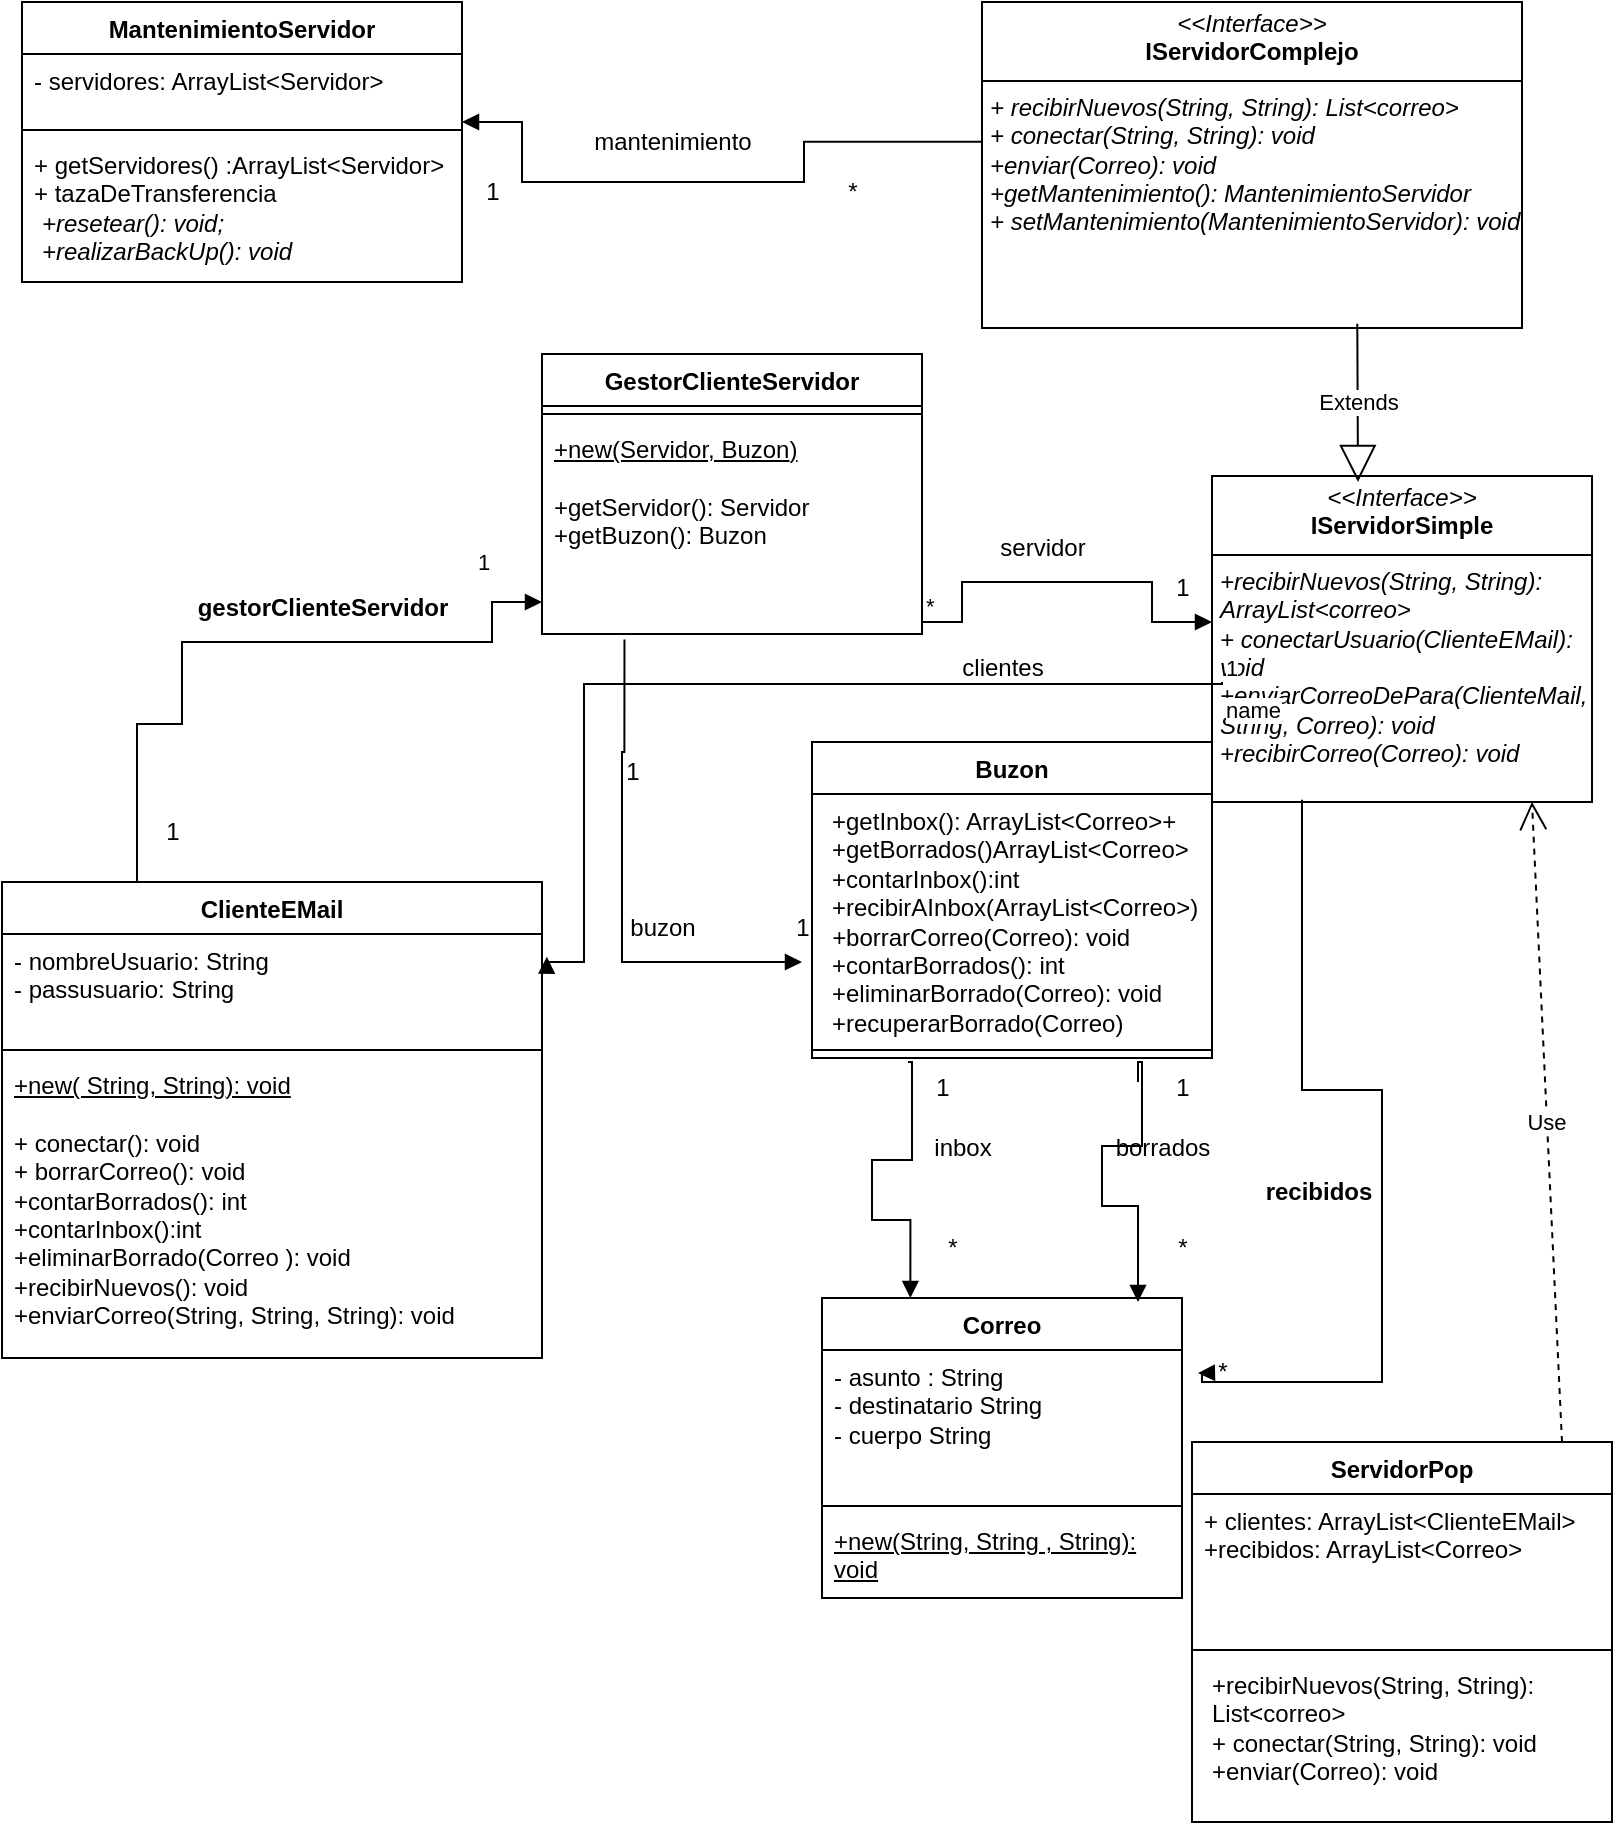 <mxfile version="27.0.6">
  <diagram name="Page-1" id="ShnV7mwdbIuBfcCY6Sey">
    <mxGraphModel dx="698" dy="1579" grid="1" gridSize="10" guides="1" tooltips="1" connect="1" arrows="1" fold="1" page="1" pageScale="1" pageWidth="850" pageHeight="1100" math="0" shadow="0">
      <root>
        <mxCell id="0" />
        <mxCell id="1" parent="0" />
        <mxCell id="YiOb9qXb6-12ocQdiU8K-1" value="ClienteEMail" style="swimlane;fontStyle=1;align=center;verticalAlign=top;childLayout=stackLayout;horizontal=1;startSize=26;horizontalStack=0;resizeParent=1;resizeParentMax=0;resizeLast=0;collapsible=1;marginBottom=0;whiteSpace=wrap;html=1;" vertex="1" parent="1">
          <mxGeometry x="30" y="90" width="270" height="238" as="geometry" />
        </mxCell>
        <mxCell id="YiOb9qXb6-12ocQdiU8K-2" value="- nombreUsuario: String&lt;div&gt;- passusuario: String&lt;/div&gt;&lt;div&gt;&lt;br&gt;&lt;/div&gt;" style="text;strokeColor=none;fillColor=none;align=left;verticalAlign=top;spacingLeft=4;spacingRight=4;overflow=hidden;rotatable=0;points=[[0,0.5],[1,0.5]];portConstraint=eastwest;whiteSpace=wrap;html=1;" vertex="1" parent="YiOb9qXb6-12ocQdiU8K-1">
          <mxGeometry y="26" width="270" height="54" as="geometry" />
        </mxCell>
        <mxCell id="YiOb9qXb6-12ocQdiU8K-3" value="" style="line;strokeWidth=1;fillColor=none;align=left;verticalAlign=middle;spacingTop=-1;spacingLeft=3;spacingRight=3;rotatable=0;labelPosition=right;points=[];portConstraint=eastwest;strokeColor=inherit;" vertex="1" parent="YiOb9qXb6-12ocQdiU8K-1">
          <mxGeometry y="80" width="270" height="8" as="geometry" />
        </mxCell>
        <mxCell id="YiOb9qXb6-12ocQdiU8K-4" value="&lt;div&gt;&lt;u&gt;+new( String, String&lt;span style=&quot;background-color: transparent; color: light-dark(rgb(0, 0, 0), rgb(255, 255, 255));&quot;&gt;): void&lt;/span&gt;&lt;/u&gt;&lt;/div&gt;&lt;div&gt;&lt;span style=&quot;background-color: transparent; color: light-dark(rgb(0, 0, 0), rgb(255, 255, 255));&quot;&gt;&lt;br&gt;&lt;/span&gt;&lt;/div&gt;+ conectar(): void&lt;div&gt;+ borrarCorreo(): void&lt;/div&gt;&lt;div&gt;+contarBorrados(): int&lt;/div&gt;&lt;div&gt;+contarInbox():int&lt;/div&gt;&lt;div&gt;+eliminarBorrado(Correo ): void&lt;/div&gt;&lt;div&gt;+recibirNuevos(): void&lt;/div&gt;&lt;div&gt;+enviarCorreo(String, String, String): void&lt;/div&gt;" style="text;strokeColor=none;fillColor=none;align=left;verticalAlign=top;spacingLeft=4;spacingRight=4;overflow=hidden;rotatable=0;points=[[0,0.5],[1,0.5]];portConstraint=eastwest;whiteSpace=wrap;html=1;" vertex="1" parent="YiOb9qXb6-12ocQdiU8K-1">
          <mxGeometry y="88" width="270" height="150" as="geometry" />
        </mxCell>
        <mxCell id="YiOb9qXb6-12ocQdiU8K-5" value="" style="endArrow=block;endFill=1;html=1;edgeStyle=orthogonalEdgeStyle;align=left;verticalAlign=top;rounded=0;exitX=0.25;exitY=0;exitDx=0;exitDy=0;" edge="1" parent="1" source="YiOb9qXb6-12ocQdiU8K-1">
          <mxGeometry x="-1" relative="1" as="geometry">
            <mxPoint x="159.54" y="11.19" as="sourcePoint" />
            <mxPoint x="300" y="-50" as="targetPoint" />
            <Array as="points">
              <mxPoint x="98" y="11" />
              <mxPoint x="120" y="11" />
              <mxPoint x="120" y="-30" />
              <mxPoint x="275" y="-30" />
              <mxPoint x="275" y="-50" />
            </Array>
            <mxPoint as="offset" />
          </mxGeometry>
        </mxCell>
        <mxCell id="YiOb9qXb6-12ocQdiU8K-7" value="gestorClienteServidor" style="text;align=center;fontStyle=1;verticalAlign=middle;spacingLeft=3;spacingRight=3;strokeColor=none;rotatable=0;points=[[0,0.5],[1,0.5]];portConstraint=eastwest;html=1;" vertex="1" parent="1">
          <mxGeometry x="150" y="-60" width="80" height="26" as="geometry" />
        </mxCell>
        <mxCell id="YiOb9qXb6-12ocQdiU8K-9" value="Correo" style="swimlane;fontStyle=1;align=center;verticalAlign=top;childLayout=stackLayout;horizontal=1;startSize=26;horizontalStack=0;resizeParent=1;resizeParentMax=0;resizeLast=0;collapsible=1;marginBottom=0;whiteSpace=wrap;html=1;" vertex="1" parent="1">
          <mxGeometry x="440" y="298" width="180" height="150" as="geometry" />
        </mxCell>
        <mxCell id="YiOb9qXb6-12ocQdiU8K-10" value="- asunto : String&lt;div&gt;- destinatario String&amp;nbsp;&lt;/div&gt;&lt;div&gt;- cuerpo String&lt;/div&gt;" style="text;strokeColor=none;fillColor=none;align=left;verticalAlign=top;spacingLeft=4;spacingRight=4;overflow=hidden;rotatable=0;points=[[0,0.5],[1,0.5]];portConstraint=eastwest;whiteSpace=wrap;html=1;" vertex="1" parent="YiOb9qXb6-12ocQdiU8K-9">
          <mxGeometry y="26" width="180" height="74" as="geometry" />
        </mxCell>
        <mxCell id="YiOb9qXb6-12ocQdiU8K-11" value="" style="line;strokeWidth=1;fillColor=none;align=left;verticalAlign=middle;spacingTop=-1;spacingLeft=3;spacingRight=3;rotatable=0;labelPosition=right;points=[];portConstraint=eastwest;strokeColor=inherit;" vertex="1" parent="YiOb9qXb6-12ocQdiU8K-9">
          <mxGeometry y="100" width="180" height="8" as="geometry" />
        </mxCell>
        <mxCell id="YiOb9qXb6-12ocQdiU8K-12" value="&lt;u&gt;+new(String, String , String): void&lt;/u&gt;" style="text;strokeColor=none;fillColor=none;align=left;verticalAlign=top;spacingLeft=4;spacingRight=4;overflow=hidden;rotatable=0;points=[[0,0.5],[1,0.5]];portConstraint=eastwest;whiteSpace=wrap;html=1;" vertex="1" parent="YiOb9qXb6-12ocQdiU8K-9">
          <mxGeometry y="108" width="180" height="42" as="geometry" />
        </mxCell>
        <mxCell id="YiOb9qXb6-12ocQdiU8K-14" value="&lt;p style=&quot;margin:0px;margin-top:4px;text-align:center;&quot;&gt;&lt;i&gt;&amp;lt;&amp;lt;Interface&amp;gt;&amp;gt;&lt;/i&gt;&lt;br&gt;&lt;b&gt;IServidorComplejo&lt;/b&gt;&lt;/p&gt;&lt;hr size=&quot;1&quot; style=&quot;border-style:solid;&quot;&gt;&lt;p style=&quot;margin:0px;margin-left:4px;&quot;&gt;&lt;i&gt;+ recibirNuevos(String, String): List&amp;lt;correo&amp;gt;&lt;/i&gt;&lt;/p&gt;&lt;p style=&quot;margin:0px;margin-left:4px;&quot;&gt;&lt;i&gt;+ conectar(String, String): void&lt;br&gt;&lt;/i&gt;&lt;/p&gt;&lt;p style=&quot;margin:0px;margin-left:4px;&quot;&gt;&lt;i&gt;+enviar(Correo): void&lt;/i&gt;&lt;/p&gt;&lt;p style=&quot;margin:0px;margin-left:4px;&quot;&gt;&lt;i&gt;+getMantenimiento(): MantenimientoServidor&lt;/i&gt;&lt;/p&gt;&lt;p style=&quot;margin:0px;margin-left:4px;&quot;&gt;&lt;i&gt;+ s&lt;/i&gt;&lt;i style=&quot;background-color: transparent; color: light-dark(rgb(0, 0, 0), rgb(255, 255, 255));&quot;&gt;etMantenimiento(MantenimientoServidor): void&lt;/i&gt;&lt;/p&gt;" style="verticalAlign=top;align=left;overflow=fill;html=1;whiteSpace=wrap;" vertex="1" parent="1">
          <mxGeometry x="520" y="-350" width="270" height="163" as="geometry" />
        </mxCell>
        <mxCell id="YiOb9qXb6-12ocQdiU8K-22" value="recibidos" style="text;align=center;fontStyle=1;verticalAlign=middle;spacingLeft=3;spacingRight=3;strokeColor=none;rotatable=0;points=[[0,0.5],[1,0.5]];portConstraint=eastwest;html=1;" vertex="1" parent="1">
          <mxGeometry x="655" y="232" width="65" height="26" as="geometry" />
        </mxCell>
        <mxCell id="YiOb9qXb6-12ocQdiU8K-24" value="Use" style="endArrow=open;endSize=12;dashed=1;html=1;rounded=0;entryX=0.842;entryY=0.999;entryDx=0;entryDy=0;entryPerimeter=0;" edge="1" parent="1" target="YiOb9qXb6-12ocQdiU8K-29">
          <mxGeometry width="160" relative="1" as="geometry">
            <mxPoint x="810" y="370" as="sourcePoint" />
            <mxPoint x="660" y="200" as="targetPoint" />
            <Array as="points" />
          </mxGeometry>
        </mxCell>
        <mxCell id="YiOb9qXb6-12ocQdiU8K-29" value="&lt;p style=&quot;margin:0px;margin-top:4px;text-align:center;&quot;&gt;&lt;i&gt;&amp;lt;&amp;lt;Interface&amp;gt;&amp;gt;&lt;/i&gt;&lt;br&gt;&lt;b&gt;IServidorSimple&lt;/b&gt;&lt;/p&gt;&lt;hr size=&quot;1&quot; style=&quot;border-style:solid;&quot;&gt;&lt;p style=&quot;margin:0px;margin-left:4px;&quot;&gt;&lt;i&gt;+recibirNuevos(String, String): ArrayList&amp;lt;correo&amp;gt;&lt;/i&gt;&lt;/p&gt;&lt;p style=&quot;margin:0px;margin-left:4px;&quot;&gt;&lt;i&gt;+ conectarUsuario(ClienteEMail): void&lt;br&gt;&lt;/i&gt;&lt;/p&gt;&lt;p style=&quot;margin:0px;margin-left:4px;&quot;&gt;&lt;i&gt;+enviarCorreoDePara(ClienteMail, String, Correo): void&lt;/i&gt;&lt;/p&gt;&lt;p style=&quot;margin:0px;margin-left:4px;&quot;&gt;&lt;i&gt;+recibirCorreo(Correo): void&lt;/i&gt;&lt;/p&gt;&lt;p style=&quot;margin:0px;margin-left:4px;&quot;&gt;&lt;br&gt;&lt;/p&gt;" style="verticalAlign=top;align=left;overflow=fill;html=1;whiteSpace=wrap;" vertex="1" parent="1">
          <mxGeometry x="635" y="-113" width="190" height="163" as="geometry" />
        </mxCell>
        <mxCell id="YiOb9qXb6-12ocQdiU8K-31" value="" style="endArrow=block;endFill=1;html=1;edgeStyle=orthogonalEdgeStyle;align=left;verticalAlign=top;rounded=0;exitX=0;exitY=0.429;exitDx=0;exitDy=0;exitPerimeter=0;entryX=1;entryY=1;entryDx=0;entryDy=0;entryPerimeter=0;" edge="1" parent="1" source="YiOb9qXb6-12ocQdiU8K-14" target="YiOb9qXb6-12ocQdiU8K-35">
          <mxGeometry x="-1" relative="1" as="geometry">
            <mxPoint x="360" y="-190" as="sourcePoint" />
            <mxPoint x="340" y="-190" as="targetPoint" />
            <Array as="points">
              <mxPoint x="431" y="-280" />
              <mxPoint x="431" y="-260" />
              <mxPoint x="290" y="-260" />
              <mxPoint x="290" y="-290" />
            </Array>
          </mxGeometry>
        </mxCell>
        <mxCell id="YiOb9qXb6-12ocQdiU8K-33" value="1" style="text;html=1;align=center;verticalAlign=middle;resizable=0;points=[];autosize=1;strokeColor=none;fillColor=none;" vertex="1" parent="1">
          <mxGeometry x="260" y="-270" width="30" height="30" as="geometry" />
        </mxCell>
        <mxCell id="YiOb9qXb6-12ocQdiU8K-34" value="MantenimientoServidor" style="swimlane;fontStyle=1;align=center;verticalAlign=top;childLayout=stackLayout;horizontal=1;startSize=26;horizontalStack=0;resizeParent=1;resizeParentMax=0;resizeLast=0;collapsible=1;marginBottom=0;whiteSpace=wrap;html=1;" vertex="1" parent="1">
          <mxGeometry x="40" y="-350" width="220" height="140" as="geometry" />
        </mxCell>
        <mxCell id="YiOb9qXb6-12ocQdiU8K-35" value="- servidores: ArrayList&amp;lt;Servidor&amp;gt;" style="text;strokeColor=none;fillColor=none;align=left;verticalAlign=top;spacingLeft=4;spacingRight=4;overflow=hidden;rotatable=0;points=[[0,0.5],[1,0.5]];portConstraint=eastwest;whiteSpace=wrap;html=1;" vertex="1" parent="YiOb9qXb6-12ocQdiU8K-34">
          <mxGeometry y="26" width="220" height="34" as="geometry" />
        </mxCell>
        <mxCell id="YiOb9qXb6-12ocQdiU8K-36" value="" style="line;strokeWidth=1;fillColor=none;align=left;verticalAlign=middle;spacingTop=-1;spacingLeft=3;spacingRight=3;rotatable=0;labelPosition=right;points=[];portConstraint=eastwest;strokeColor=inherit;" vertex="1" parent="YiOb9qXb6-12ocQdiU8K-34">
          <mxGeometry y="60" width="220" height="8" as="geometry" />
        </mxCell>
        <mxCell id="YiOb9qXb6-12ocQdiU8K-37" value="+ getServidores() :ArrayList&amp;lt;Servidor&amp;gt;&lt;div&gt;+ tazaDeTransferencia&lt;br&gt;&lt;div&gt;&lt;p style=&quot;margin: 0px 0px 0px 4px;&quot;&gt;&lt;i&gt;+resetear(): void;&lt;/i&gt;&lt;/p&gt;&lt;p style=&quot;margin: 0px 0px 0px 4px;&quot;&gt;&lt;i&gt;+realizarBackUp(): void&lt;/i&gt;&lt;/p&gt;&lt;/div&gt;&lt;/div&gt;" style="text;strokeColor=none;fillColor=none;align=left;verticalAlign=top;spacingLeft=4;spacingRight=4;overflow=hidden;rotatable=0;points=[[0,0.5],[1,0.5]];portConstraint=eastwest;whiteSpace=wrap;html=1;" vertex="1" parent="YiOb9qXb6-12ocQdiU8K-34">
          <mxGeometry y="68" width="220" height="72" as="geometry" />
        </mxCell>
        <mxCell id="YiOb9qXb6-12ocQdiU8K-38" value="*" style="text;html=1;align=center;verticalAlign=middle;resizable=0;points=[];autosize=1;strokeColor=none;fillColor=none;" vertex="1" parent="1">
          <mxGeometry x="440" y="-270" width="30" height="30" as="geometry" />
        </mxCell>
        <mxCell id="YiOb9qXb6-12ocQdiU8K-39" value="mantenimiento" style="text;html=1;align=center;verticalAlign=middle;resizable=0;points=[];autosize=1;strokeColor=none;fillColor=none;" vertex="1" parent="1">
          <mxGeometry x="315" y="-295" width="100" height="30" as="geometry" />
        </mxCell>
        <mxCell id="YiOb9qXb6-12ocQdiU8K-43" value="Extends" style="endArrow=block;endSize=16;endFill=0;html=1;rounded=0;exitX=0.695;exitY=0.987;exitDx=0;exitDy=0;exitPerimeter=0;" edge="1" parent="1" source="YiOb9qXb6-12ocQdiU8K-14">
          <mxGeometry width="160" relative="1" as="geometry">
            <mxPoint x="630" y="-90" as="sourcePoint" />
            <mxPoint x="708" y="-110" as="targetPoint" />
          </mxGeometry>
        </mxCell>
        <mxCell id="YiOb9qXb6-12ocQdiU8K-44" value="&lt;span style=&quot;text-wrap-mode: nowrap;&quot;&gt;GestorClienteServidor&lt;/span&gt;" style="swimlane;fontStyle=1;align=center;verticalAlign=top;childLayout=stackLayout;horizontal=1;startSize=26;horizontalStack=0;resizeParent=1;resizeParentMax=0;resizeLast=0;collapsible=1;marginBottom=0;whiteSpace=wrap;html=1;" vertex="1" parent="1">
          <mxGeometry x="300" y="-174" width="190" height="140" as="geometry" />
        </mxCell>
        <mxCell id="YiOb9qXb6-12ocQdiU8K-46" value="" style="line;strokeWidth=1;fillColor=none;align=left;verticalAlign=middle;spacingTop=-1;spacingLeft=3;spacingRight=3;rotatable=0;labelPosition=right;points=[];portConstraint=eastwest;strokeColor=inherit;" vertex="1" parent="YiOb9qXb6-12ocQdiU8K-44">
          <mxGeometry y="26" width="190" height="8" as="geometry" />
        </mxCell>
        <mxCell id="YiOb9qXb6-12ocQdiU8K-47" value="&lt;div&gt;&lt;u&gt;+new(Servidor, Buzon&lt;span style=&quot;background-color: transparent; color: light-dark(rgb(0, 0, 0), rgb(255, 255, 255));&quot;&gt;)&lt;/span&gt;&lt;/u&gt;&lt;/div&gt;&lt;div&gt;&lt;span style=&quot;background-color: transparent; color: light-dark(rgb(0, 0, 0), rgb(255, 255, 255));&quot;&gt;&lt;br&gt;&lt;/span&gt;&lt;/div&gt;&lt;div&gt;&lt;span style=&quot;background-color: transparent; color: light-dark(rgb(0, 0, 0), rgb(255, 255, 255));&quot;&gt;+getServidor(): Servidor&lt;/span&gt;&lt;/div&gt;&lt;div&gt;&lt;span style=&quot;background-color: transparent; color: light-dark(rgb(0, 0, 0), rgb(255, 255, 255));&quot;&gt;+getBuzon(): Buzon&lt;/span&gt;&lt;/div&gt;&lt;br&gt;&lt;div&gt;&lt;br&gt;&lt;/div&gt;&lt;div&gt;&lt;br&gt;&lt;/div&gt;&lt;div&gt;&lt;br&gt;&lt;/div&gt;" style="text;strokeColor=none;fillColor=none;align=left;verticalAlign=top;spacingLeft=4;spacingRight=4;overflow=hidden;rotatable=0;points=[[0,0.5],[1,0.5]];portConstraint=eastwest;whiteSpace=wrap;html=1;" vertex="1" parent="YiOb9qXb6-12ocQdiU8K-44">
          <mxGeometry y="34" width="190" height="106" as="geometry" />
        </mxCell>
        <mxCell id="YiOb9qXb6-12ocQdiU8K-48" value="1" style="edgeLabel;resizable=0;html=1;align=left;verticalAlign=bottom;" connectable="0" vertex="1" parent="1">
          <mxGeometry x="300" y="130" as="geometry">
            <mxPoint x="-34" y="-192" as="offset" />
          </mxGeometry>
        </mxCell>
        <mxCell id="YiOb9qXb6-12ocQdiU8K-49" value="1" style="text;html=1;align=center;verticalAlign=middle;resizable=0;points=[];autosize=1;strokeColor=none;fillColor=none;" vertex="1" parent="1">
          <mxGeometry x="100" y="50" width="30" height="30" as="geometry" />
        </mxCell>
        <mxCell id="YiOb9qXb6-12ocQdiU8K-51" value="" style="endArrow=block;endFill=1;html=1;edgeStyle=orthogonalEdgeStyle;align=left;verticalAlign=top;rounded=0;" edge="1" parent="1">
          <mxGeometry x="-1" relative="1" as="geometry">
            <mxPoint x="490" y="-40" as="sourcePoint" />
            <mxPoint x="635" y="-40" as="targetPoint" />
            <Array as="points">
              <mxPoint x="510" y="-40" />
              <mxPoint x="510" y="-60" />
              <mxPoint x="605" y="-60" />
              <mxPoint x="605" y="-40" />
            </Array>
          </mxGeometry>
        </mxCell>
        <mxCell id="YiOb9qXb6-12ocQdiU8K-52" value="*" style="edgeLabel;resizable=0;html=1;align=left;verticalAlign=bottom;" connectable="0" vertex="1" parent="YiOb9qXb6-12ocQdiU8K-51">
          <mxGeometry x="-1" relative="1" as="geometry" />
        </mxCell>
        <mxCell id="YiOb9qXb6-12ocQdiU8K-53" value="servidor" style="text;html=1;align=center;verticalAlign=middle;resizable=0;points=[];autosize=1;strokeColor=none;fillColor=none;" vertex="1" parent="1">
          <mxGeometry x="515" y="-92" width="70" height="30" as="geometry" />
        </mxCell>
        <mxCell id="YiOb9qXb6-12ocQdiU8K-54" value="1" style="text;html=1;align=center;verticalAlign=middle;resizable=0;points=[];autosize=1;strokeColor=none;fillColor=none;" vertex="1" parent="1">
          <mxGeometry x="605" y="-72" width="30" height="30" as="geometry" />
        </mxCell>
        <mxCell id="YiOb9qXb6-12ocQdiU8K-59" value="" style="endArrow=block;endFill=1;html=1;edgeStyle=orthogonalEdgeStyle;align=left;verticalAlign=top;rounded=0;exitX=0.217;exitY=1.026;exitDx=0;exitDy=0;exitPerimeter=0;" edge="1" parent="1" source="YiOb9qXb6-12ocQdiU8K-47">
          <mxGeometry x="-1" relative="1" as="geometry">
            <mxPoint x="340" y="160" as="sourcePoint" />
            <mxPoint x="430" y="130" as="targetPoint" />
            <Array as="points">
              <mxPoint x="340" y="25" />
              <mxPoint x="340" y="130" />
            </Array>
            <mxPoint as="offset" />
          </mxGeometry>
        </mxCell>
        <mxCell id="YiOb9qXb6-12ocQdiU8K-60" value="buzon" style="text;html=1;align=center;verticalAlign=middle;resizable=0;points=[];autosize=1;strokeColor=none;fillColor=none;" vertex="1" parent="1">
          <mxGeometry x="330" y="98" width="60" height="30" as="geometry" />
        </mxCell>
        <mxCell id="YiOb9qXb6-12ocQdiU8K-61" value="1" style="text;html=1;align=center;verticalAlign=middle;resizable=0;points=[];autosize=1;strokeColor=none;fillColor=none;" vertex="1" parent="1">
          <mxGeometry x="330" y="20" width="30" height="30" as="geometry" />
        </mxCell>
        <mxCell id="YiOb9qXb6-12ocQdiU8K-62" value="1" style="text;html=1;align=center;verticalAlign=middle;resizable=0;points=[];autosize=1;strokeColor=none;fillColor=none;" vertex="1" parent="1">
          <mxGeometry x="415" y="98" width="30" height="30" as="geometry" />
        </mxCell>
        <mxCell id="YiOb9qXb6-12ocQdiU8K-63" value="" style="endArrow=block;endFill=1;html=1;edgeStyle=orthogonalEdgeStyle;align=left;verticalAlign=top;rounded=0;entryX=-0.027;entryY=0.813;entryDx=0;entryDy=0;entryPerimeter=0;" edge="1" parent="1">
          <mxGeometry x="-1" relative="1" as="geometry">
            <mxPoint x="484" y="180" as="sourcePoint" />
            <mxPoint x="484.19" y="298.0" as="targetPoint" />
            <Array as="points">
              <mxPoint x="483" y="180" />
              <mxPoint x="485" y="180" />
              <mxPoint x="485" y="229" />
              <mxPoint x="465" y="229" />
              <mxPoint x="465" y="259" />
              <mxPoint x="484" y="259" />
            </Array>
            <mxPoint as="offset" />
          </mxGeometry>
        </mxCell>
        <mxCell id="YiOb9qXb6-12ocQdiU8K-64" value="inbox" style="text;html=1;align=center;verticalAlign=middle;resizable=0;points=[];autosize=1;strokeColor=none;fillColor=none;" vertex="1" parent="1">
          <mxGeometry x="485" y="208" width="50" height="30" as="geometry" />
        </mxCell>
        <mxCell id="YiOb9qXb6-12ocQdiU8K-65" value="*" style="text;html=1;align=center;verticalAlign=middle;resizable=0;points=[];autosize=1;strokeColor=none;fillColor=none;" vertex="1" parent="1">
          <mxGeometry x="490" y="258" width="30" height="30" as="geometry" />
        </mxCell>
        <mxCell id="YiOb9qXb6-12ocQdiU8K-66" value="1" style="text;html=1;align=center;verticalAlign=middle;resizable=0;points=[];autosize=1;strokeColor=none;fillColor=none;" vertex="1" parent="1">
          <mxGeometry x="485" y="178" width="30" height="30" as="geometry" />
        </mxCell>
        <mxCell id="YiOb9qXb6-12ocQdiU8K-67" value="*" style="text;html=1;align=center;verticalAlign=middle;resizable=0;points=[];autosize=1;strokeColor=none;fillColor=none;" vertex="1" parent="1">
          <mxGeometry x="625" y="320" width="30" height="30" as="geometry" />
        </mxCell>
        <mxCell id="YiOb9qXb6-12ocQdiU8K-69" value="Buzon" style="swimlane;fontStyle=1;align=center;verticalAlign=top;childLayout=stackLayout;horizontal=1;startSize=26;horizontalStack=0;resizeParent=1;resizeParentMax=0;resizeLast=0;collapsible=1;marginBottom=0;whiteSpace=wrap;html=1;" vertex="1" parent="1">
          <mxGeometry x="435" y="20" width="200" height="158" as="geometry" />
        </mxCell>
        <mxCell id="YiOb9qXb6-12ocQdiU8K-70" value="&lt;p style=&quot;margin: 0px 0px 0px 4px;&quot;&gt;&lt;span style=&quot;font-style: normal;&quot;&gt;+getInbox(): ArrayList&amp;lt;Correo&amp;gt;+&lt;/span&gt;&lt;/p&gt;&lt;p style=&quot;margin: 0px 0px 0px 4px;&quot;&gt;&lt;span style=&quot;font-style: normal;&quot;&gt;+getBorrados()ArrayList&amp;lt;Correo&amp;gt;&lt;/span&gt;&lt;/p&gt;&lt;p style=&quot;margin: 0px 0px 0px 4px;&quot;&gt;&lt;span style=&quot;font-style: normal;&quot;&gt;+contarInbox():int&lt;/span&gt;&lt;/p&gt;&lt;p style=&quot;margin: 0px 0px 0px 4px;&quot;&gt;&lt;span style=&quot;font-style: normal;&quot;&gt;+recibirAInbox(ArrayList&amp;lt;Correo&amp;gt;)&lt;/span&gt;&lt;/p&gt;&lt;p style=&quot;margin: 0px 0px 0px 4px;&quot;&gt;+&lt;span style=&quot;font-style: normal;&quot;&gt;borrarCorreo(Correo): void&lt;/span&gt;&lt;/p&gt;&lt;p style=&quot;margin: 0px 0px 0px 4px;&quot;&gt;&lt;span style=&quot;font-style: normal; background-color: transparent; color: light-dark(rgb(0, 0, 0), rgb(255, 255, 255));&quot;&gt;+contarBorrados(): int&lt;/span&gt;&lt;/p&gt;&lt;p style=&quot;margin: 0px 0px 0px 4px;&quot;&gt;&lt;span style=&quot;font-style: normal;&quot;&gt;+eliminarBorrado(Correo): void&lt;/span&gt;&lt;/p&gt;&lt;p style=&quot;margin: 0px 0px 0px 4px;&quot;&gt;&lt;span style=&quot;font-style: normal;&quot;&gt;+recuperarBorrado(Correo)&lt;/span&gt;&lt;/p&gt;" style="text;strokeColor=none;fillColor=none;align=left;verticalAlign=top;spacingLeft=4;spacingRight=4;overflow=hidden;rotatable=0;points=[[0,0.5],[1,0.5]];portConstraint=eastwest;whiteSpace=wrap;html=1;fontStyle=2" vertex="1" parent="YiOb9qXb6-12ocQdiU8K-69">
          <mxGeometry y="26" width="200" height="124" as="geometry" />
        </mxCell>
        <mxCell id="YiOb9qXb6-12ocQdiU8K-71" value="" style="line;strokeWidth=1;fillColor=none;align=left;verticalAlign=middle;spacingTop=-1;spacingLeft=3;spacingRight=3;rotatable=0;labelPosition=right;points=[];portConstraint=eastwest;strokeColor=inherit;" vertex="1" parent="YiOb9qXb6-12ocQdiU8K-69">
          <mxGeometry y="150" width="200" height="8" as="geometry" />
        </mxCell>
        <mxCell id="YiOb9qXb6-12ocQdiU8K-76" value="" style="endArrow=block;endFill=1;html=1;edgeStyle=orthogonalEdgeStyle;align=left;verticalAlign=top;rounded=0;" edge="1" parent="1">
          <mxGeometry x="-1" relative="1" as="geometry">
            <mxPoint x="598" y="190" as="sourcePoint" />
            <mxPoint x="598" y="300" as="targetPoint" />
            <Array as="points">
              <mxPoint x="598" y="180" />
              <mxPoint x="600" y="180" />
              <mxPoint x="600" y="222" />
              <mxPoint x="580" y="222" />
              <mxPoint x="580" y="252" />
              <mxPoint x="598" y="252" />
            </Array>
            <mxPoint as="offset" />
          </mxGeometry>
        </mxCell>
        <mxCell id="YiOb9qXb6-12ocQdiU8K-77" value="1" style="text;html=1;align=center;verticalAlign=middle;resizable=0;points=[];autosize=1;strokeColor=none;fillColor=none;" vertex="1" parent="1">
          <mxGeometry x="605" y="178" width="30" height="30" as="geometry" />
        </mxCell>
        <mxCell id="YiOb9qXb6-12ocQdiU8K-78" value="*" style="text;html=1;align=center;verticalAlign=middle;resizable=0;points=[];autosize=1;strokeColor=none;fillColor=none;" vertex="1" parent="1">
          <mxGeometry x="605" y="258" width="30" height="30" as="geometry" />
        </mxCell>
        <mxCell id="YiOb9qXb6-12ocQdiU8K-79" value="borrados" style="text;html=1;align=center;verticalAlign=middle;resizable=0;points=[];autosize=1;strokeColor=none;fillColor=none;" vertex="1" parent="1">
          <mxGeometry x="575" y="208" width="70" height="30" as="geometry" />
        </mxCell>
        <mxCell id="YiOb9qXb6-12ocQdiU8K-81" value="ServidorPop" style="swimlane;fontStyle=1;align=center;verticalAlign=top;childLayout=stackLayout;horizontal=1;startSize=26;horizontalStack=0;resizeParent=1;resizeParentMax=0;resizeLast=0;collapsible=1;marginBottom=0;whiteSpace=wrap;html=1;" vertex="1" parent="1">
          <mxGeometry x="625" y="370" width="210" height="190" as="geometry" />
        </mxCell>
        <mxCell id="YiOb9qXb6-12ocQdiU8K-82" value="+ clientes: ArrayList&amp;lt;ClienteEMail&amp;gt;&lt;div&gt;+recibidos: ArrayList&amp;lt;Correo&amp;gt;&lt;/div&gt;" style="text;strokeColor=none;fillColor=none;align=left;verticalAlign=top;spacingLeft=4;spacingRight=4;overflow=hidden;rotatable=0;points=[[0,0.5],[1,0.5]];portConstraint=eastwest;whiteSpace=wrap;html=1;" vertex="1" parent="YiOb9qXb6-12ocQdiU8K-81">
          <mxGeometry y="26" width="210" height="74" as="geometry" />
        </mxCell>
        <mxCell id="YiOb9qXb6-12ocQdiU8K-83" value="" style="line;strokeWidth=1;fillColor=none;align=left;verticalAlign=middle;spacingTop=-1;spacingLeft=3;spacingRight=3;rotatable=0;labelPosition=right;points=[];portConstraint=eastwest;strokeColor=inherit;" vertex="1" parent="YiOb9qXb6-12ocQdiU8K-81">
          <mxGeometry y="100" width="210" height="8" as="geometry" />
        </mxCell>
        <mxCell id="YiOb9qXb6-12ocQdiU8K-84" value="&lt;p style=&quot;margin: 0px 0px 0px 4px;&quot;&gt;+recibirNuevos(String, String): List&amp;lt;correo&amp;gt;&lt;/p&gt;&lt;p style=&quot;margin: 0px 0px 0px 4px;&quot;&gt;+ conectar(String, String): void&lt;br&gt;&lt;/p&gt;&lt;p style=&quot;margin: 0px 0px 0px 4px;&quot;&gt;+enviar(Correo): void&lt;/p&gt;&lt;p style=&quot;margin: 0px 0px 0px 4px;&quot;&gt;&lt;br style=&quot;font-style: italic;&quot;&gt;&lt;/p&gt;" style="text;strokeColor=none;fillColor=none;align=left;verticalAlign=top;spacingLeft=4;spacingRight=4;overflow=hidden;rotatable=0;points=[[0,0.5],[1,0.5]];portConstraint=eastwest;whiteSpace=wrap;html=1;" vertex="1" parent="YiOb9qXb6-12ocQdiU8K-81">
          <mxGeometry y="108" width="210" height="82" as="geometry" />
        </mxCell>
        <mxCell id="YiOb9qXb6-12ocQdiU8K-86" value="" style="endArrow=block;endFill=1;html=1;edgeStyle=orthogonalEdgeStyle;align=left;verticalAlign=top;rounded=0;entryX=0.098;entryY=0.518;entryDx=0;entryDy=0;entryPerimeter=0;" edge="1" parent="1" target="YiOb9qXb6-12ocQdiU8K-67">
          <mxGeometry x="-1" relative="1" as="geometry">
            <mxPoint x="680" y="48.82" as="sourcePoint" />
            <mxPoint x="680" y="340" as="targetPoint" />
            <Array as="points">
              <mxPoint x="680" y="194" />
              <mxPoint x="720" y="194" />
              <mxPoint x="720" y="340" />
              <mxPoint x="630" y="340" />
              <mxPoint x="630" y="336" />
            </Array>
          </mxGeometry>
        </mxCell>
        <mxCell id="YiOb9qXb6-12ocQdiU8K-88" value="name" style="endArrow=block;endFill=1;html=1;edgeStyle=orthogonalEdgeStyle;align=left;verticalAlign=top;rounded=0;entryX=1.009;entryY=0.21;entryDx=0;entryDy=0;entryPerimeter=0;" edge="1" parent="1" target="YiOb9qXb6-12ocQdiU8K-2">
          <mxGeometry x="-1" relative="1" as="geometry">
            <mxPoint x="640" y="-9" as="sourcePoint" />
            <mxPoint x="320" y="130" as="targetPoint" />
            <Array as="points">
              <mxPoint x="640" y="-10" />
              <mxPoint x="640" y="-9" />
              <mxPoint x="321" y="-9" />
              <mxPoint x="321" y="130" />
              <mxPoint x="302" y="130" />
            </Array>
          </mxGeometry>
        </mxCell>
        <mxCell id="YiOb9qXb6-12ocQdiU8K-89" value="1" style="edgeLabel;resizable=0;html=1;align=left;verticalAlign=bottom;" connectable="0" vertex="1" parent="YiOb9qXb6-12ocQdiU8K-88">
          <mxGeometry x="-1" relative="1" as="geometry" />
        </mxCell>
        <mxCell id="YiOb9qXb6-12ocQdiU8K-90" value="clientes" style="text;html=1;align=center;verticalAlign=middle;resizable=0;points=[];autosize=1;strokeColor=none;fillColor=none;" vertex="1" parent="1">
          <mxGeometry x="500" y="-32" width="60" height="30" as="geometry" />
        </mxCell>
      </root>
    </mxGraphModel>
  </diagram>
</mxfile>
